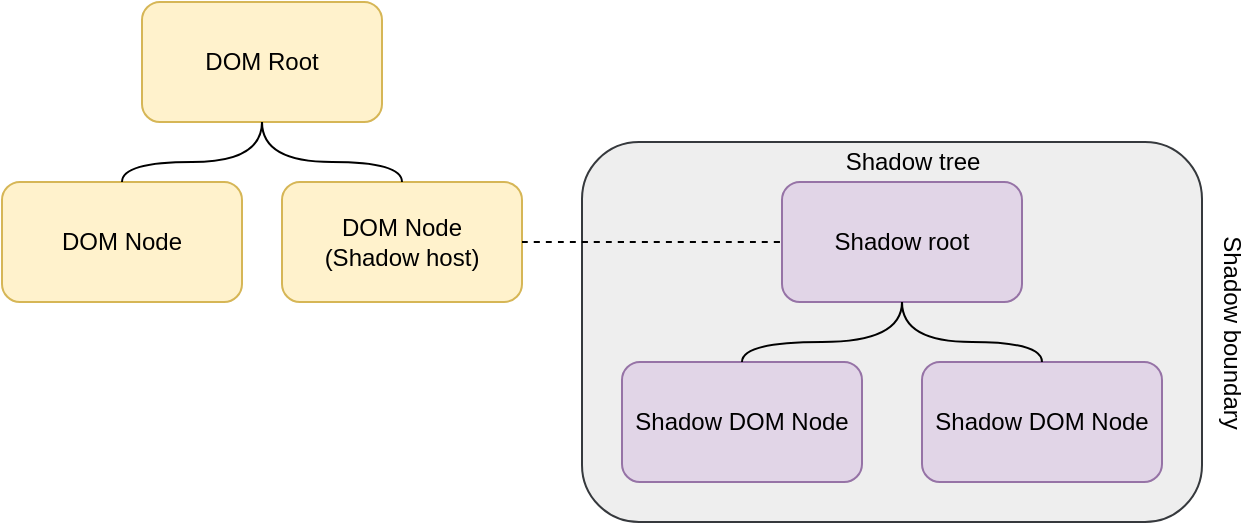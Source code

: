 <mxfile version="16.5.3" type="device"><diagram id="VEHm_SDSa2SQprvCaxgB" name="Page-1"><mxGraphModel dx="1186" dy="682" grid="1" gridSize="10" guides="1" tooltips="1" connect="1" arrows="1" fold="1" page="1" pageScale="1" pageWidth="827" pageHeight="1169" math="0" shadow="0"><root><mxCell id="0"/><mxCell id="1" parent="0"/><mxCell id="sBiJM7EV1dp5ewz2tPEL-14" value="" style="rounded=1;whiteSpace=wrap;html=1;fillColor=#eeeeee;strokeColor=#36393d;" vertex="1" parent="1"><mxGeometry x="350" y="90" width="310" height="190" as="geometry"/></mxCell><mxCell id="sBiJM7EV1dp5ewz2tPEL-7" value="" style="group" vertex="1" connectable="0" parent="1"><mxGeometry x="60" y="20" width="260" height="150" as="geometry"/></mxCell><mxCell id="sBiJM7EV1dp5ewz2tPEL-1" value="DOM Root" style="rounded=1;whiteSpace=wrap;html=1;fillColor=#fff2cc;strokeColor=#d6b656;" vertex="1" parent="sBiJM7EV1dp5ewz2tPEL-7"><mxGeometry x="70" width="120" height="60" as="geometry"/></mxCell><mxCell id="sBiJM7EV1dp5ewz2tPEL-2" value="DOM Node&lt;br&gt;(Shadow host)" style="rounded=1;whiteSpace=wrap;html=1;fillColor=#fff2cc;strokeColor=#d6b656;" vertex="1" parent="sBiJM7EV1dp5ewz2tPEL-7"><mxGeometry x="140" y="90" width="120" height="60" as="geometry"/></mxCell><mxCell id="sBiJM7EV1dp5ewz2tPEL-6" style="edgeStyle=orthogonalEdgeStyle;curved=1;rounded=0;orthogonalLoop=1;jettySize=auto;html=1;exitX=0.5;exitY=1;exitDx=0;exitDy=0;entryX=0.5;entryY=0;entryDx=0;entryDy=0;endArrow=none;endFill=0;" edge="1" parent="sBiJM7EV1dp5ewz2tPEL-7" source="sBiJM7EV1dp5ewz2tPEL-1" target="sBiJM7EV1dp5ewz2tPEL-2"><mxGeometry relative="1" as="geometry"><Array as="points"><mxPoint x="130" y="80"/><mxPoint x="200" y="80"/></Array></mxGeometry></mxCell><mxCell id="sBiJM7EV1dp5ewz2tPEL-3" value="DOM Node" style="rounded=1;whiteSpace=wrap;html=1;fillColor=#fff2cc;strokeColor=#d6b656;" vertex="1" parent="sBiJM7EV1dp5ewz2tPEL-7"><mxGeometry y="90" width="120" height="60" as="geometry"/></mxCell><mxCell id="sBiJM7EV1dp5ewz2tPEL-5" style="edgeStyle=orthogonalEdgeStyle;curved=1;rounded=0;orthogonalLoop=1;jettySize=auto;html=1;exitX=0.5;exitY=1;exitDx=0;exitDy=0;entryX=0.5;entryY=0;entryDx=0;entryDy=0;endArrow=none;endFill=0;" edge="1" parent="sBiJM7EV1dp5ewz2tPEL-7" source="sBiJM7EV1dp5ewz2tPEL-1" target="sBiJM7EV1dp5ewz2tPEL-3"><mxGeometry relative="1" as="geometry"/></mxCell><mxCell id="sBiJM7EV1dp5ewz2tPEL-16" value="Shadow boundary" style="text;html=1;align=center;verticalAlign=middle;resizable=0;points=[];autosize=1;strokeColor=none;fillColor=none;rotation=90;" vertex="1" parent="1"><mxGeometry x="620" y="175" width="110" height="20" as="geometry"/></mxCell><mxCell id="sBiJM7EV1dp5ewz2tPEL-9" value="" style="edgeStyle=orthogonalEdgeStyle;curved=1;rounded=0;orthogonalLoop=1;jettySize=auto;html=1;endArrow=none;endFill=0;dashed=1;" edge="1" parent="1" source="sBiJM7EV1dp5ewz2tPEL-2" target="sBiJM7EV1dp5ewz2tPEL-8"><mxGeometry relative="1" as="geometry"/></mxCell><mxCell id="sBiJM7EV1dp5ewz2tPEL-17" value="" style="group;fillColor=none;strokeColor=none;rounded=1;" vertex="1" connectable="0" parent="1"><mxGeometry x="370" y="110" width="290" height="150" as="geometry"/></mxCell><mxCell id="sBiJM7EV1dp5ewz2tPEL-8" value="Shadow root" style="whiteSpace=wrap;html=1;fillColor=#e1d5e7;strokeColor=#9673a6;rounded=1;" vertex="1" parent="sBiJM7EV1dp5ewz2tPEL-17"><mxGeometry x="80" width="120" height="60" as="geometry"/></mxCell><mxCell id="sBiJM7EV1dp5ewz2tPEL-10" value="Shadow DOM Node" style="whiteSpace=wrap;html=1;fillColor=#e1d5e7;strokeColor=#9673a6;rounded=1;" vertex="1" parent="sBiJM7EV1dp5ewz2tPEL-17"><mxGeometry y="90" width="120" height="60" as="geometry"/></mxCell><mxCell id="sBiJM7EV1dp5ewz2tPEL-11" value="" style="edgeStyle=orthogonalEdgeStyle;curved=1;rounded=0;orthogonalLoop=1;jettySize=auto;html=1;endArrow=none;endFill=0;" edge="1" parent="sBiJM7EV1dp5ewz2tPEL-17" source="sBiJM7EV1dp5ewz2tPEL-8" target="sBiJM7EV1dp5ewz2tPEL-10"><mxGeometry relative="1" as="geometry"/></mxCell><mxCell id="sBiJM7EV1dp5ewz2tPEL-12" value="Shadow DOM Node" style="whiteSpace=wrap;html=1;fillColor=#e1d5e7;strokeColor=#9673a6;rounded=1;" vertex="1" parent="sBiJM7EV1dp5ewz2tPEL-17"><mxGeometry x="150" y="90" width="120" height="60" as="geometry"/></mxCell><mxCell id="sBiJM7EV1dp5ewz2tPEL-13" value="" style="edgeStyle=orthogonalEdgeStyle;curved=1;rounded=0;orthogonalLoop=1;jettySize=auto;html=1;endArrow=none;endFill=0;" edge="1" parent="sBiJM7EV1dp5ewz2tPEL-17" source="sBiJM7EV1dp5ewz2tPEL-8" target="sBiJM7EV1dp5ewz2tPEL-12"><mxGeometry relative="1" as="geometry"/></mxCell><mxCell id="sBiJM7EV1dp5ewz2tPEL-18" value="Shadow tree" style="text;html=1;align=center;verticalAlign=middle;resizable=0;points=[];autosize=1;strokeColor=none;fillColor=none;rotation=0;" vertex="1" parent="1"><mxGeometry x="475" y="90" width="80" height="20" as="geometry"/></mxCell></root></mxGraphModel></diagram></mxfile>